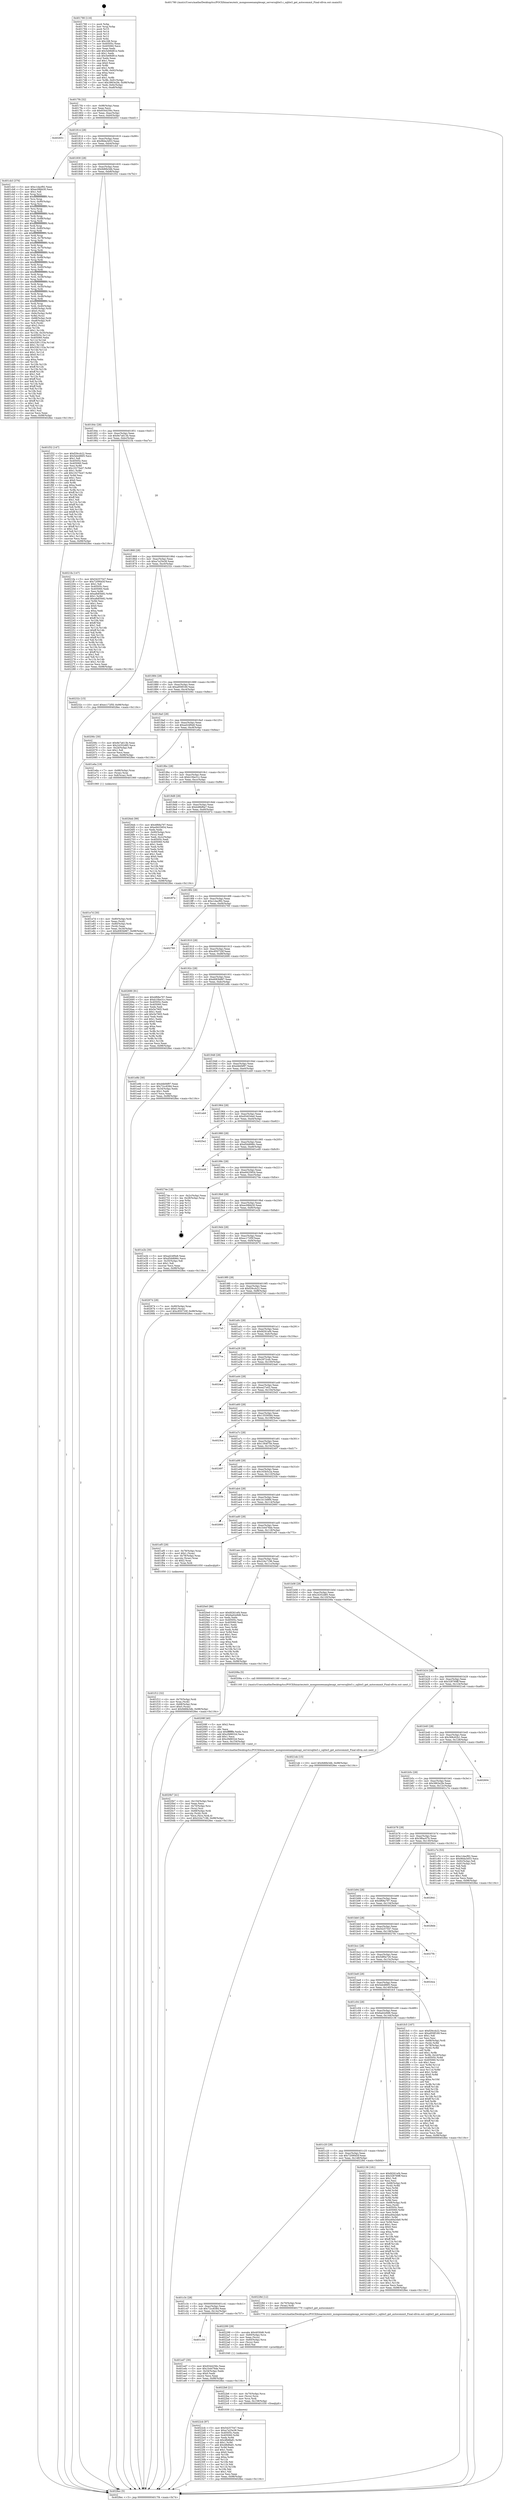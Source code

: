 digraph "0x401780" {
  label = "0x401780 (/mnt/c/Users/mathe/Desktop/tcc/POCII/binaries/extr_mongooseexamplesapi_serversqlite3.c_sqlite3_get_autocommit_Final-ollvm.out::main(0))"
  labelloc = "t"
  node[shape=record]

  Entry [label="",width=0.3,height=0.3,shape=circle,fillcolor=black,style=filled]
  "0x4017f4" [label="{
     0x4017f4 [32]\l
     | [instrs]\l
     &nbsp;&nbsp;0x4017f4 \<+6\>: mov -0x98(%rbp),%eax\l
     &nbsp;&nbsp;0x4017fa \<+2\>: mov %eax,%ecx\l
     &nbsp;&nbsp;0x4017fc \<+6\>: sub $0x9344256c,%ecx\l
     &nbsp;&nbsp;0x401802 \<+6\>: mov %eax,-0xac(%rbp)\l
     &nbsp;&nbsp;0x401808 \<+6\>: mov %ecx,-0xb0(%rbp)\l
     &nbsp;&nbsp;0x40180e \<+6\>: je 0000000000402651 \<main+0xed1\>\l
  }"]
  "0x402651" [label="{
     0x402651\l
  }", style=dashed]
  "0x401814" [label="{
     0x401814 [28]\l
     | [instrs]\l
     &nbsp;&nbsp;0x401814 \<+5\>: jmp 0000000000401819 \<main+0x99\>\l
     &nbsp;&nbsp;0x401819 \<+6\>: mov -0xac(%rbp),%eax\l
     &nbsp;&nbsp;0x40181f \<+5\>: sub $0x96da3d53,%eax\l
     &nbsp;&nbsp;0x401824 \<+6\>: mov %eax,-0xb4(%rbp)\l
     &nbsp;&nbsp;0x40182a \<+6\>: je 0000000000401cb3 \<main+0x533\>\l
  }"]
  Exit [label="",width=0.3,height=0.3,shape=circle,fillcolor=black,style=filled,peripheries=2]
  "0x401cb3" [label="{
     0x401cb3 [376]\l
     | [instrs]\l
     &nbsp;&nbsp;0x401cb3 \<+5\>: mov $0xc1dacf92,%eax\l
     &nbsp;&nbsp;0x401cb8 \<+5\>: mov $0xec08bb30,%ecx\l
     &nbsp;&nbsp;0x401cbd \<+2\>: mov $0x1,%dl\l
     &nbsp;&nbsp;0x401cbf \<+3\>: mov %rsp,%rsi\l
     &nbsp;&nbsp;0x401cc2 \<+4\>: add $0xfffffffffffffff0,%rsi\l
     &nbsp;&nbsp;0x401cc6 \<+3\>: mov %rsi,%rsp\l
     &nbsp;&nbsp;0x401cc9 \<+7\>: mov %rsi,-0x90(%rbp)\l
     &nbsp;&nbsp;0x401cd0 \<+3\>: mov %rsp,%rsi\l
     &nbsp;&nbsp;0x401cd3 \<+4\>: add $0xfffffffffffffff0,%rsi\l
     &nbsp;&nbsp;0x401cd7 \<+3\>: mov %rsi,%rsp\l
     &nbsp;&nbsp;0x401cda \<+3\>: mov %rsp,%rdi\l
     &nbsp;&nbsp;0x401cdd \<+4\>: add $0xfffffffffffffff0,%rdi\l
     &nbsp;&nbsp;0x401ce1 \<+3\>: mov %rdi,%rsp\l
     &nbsp;&nbsp;0x401ce4 \<+7\>: mov %rdi,-0x88(%rbp)\l
     &nbsp;&nbsp;0x401ceb \<+3\>: mov %rsp,%rdi\l
     &nbsp;&nbsp;0x401cee \<+4\>: add $0xfffffffffffffff0,%rdi\l
     &nbsp;&nbsp;0x401cf2 \<+3\>: mov %rdi,%rsp\l
     &nbsp;&nbsp;0x401cf5 \<+4\>: mov %rdi,-0x80(%rbp)\l
     &nbsp;&nbsp;0x401cf9 \<+3\>: mov %rsp,%rdi\l
     &nbsp;&nbsp;0x401cfc \<+4\>: add $0xfffffffffffffff0,%rdi\l
     &nbsp;&nbsp;0x401d00 \<+3\>: mov %rdi,%rsp\l
     &nbsp;&nbsp;0x401d03 \<+4\>: mov %rdi,-0x78(%rbp)\l
     &nbsp;&nbsp;0x401d07 \<+3\>: mov %rsp,%rdi\l
     &nbsp;&nbsp;0x401d0a \<+4\>: add $0xfffffffffffffff0,%rdi\l
     &nbsp;&nbsp;0x401d0e \<+3\>: mov %rdi,%rsp\l
     &nbsp;&nbsp;0x401d11 \<+4\>: mov %rdi,-0x70(%rbp)\l
     &nbsp;&nbsp;0x401d15 \<+3\>: mov %rsp,%rdi\l
     &nbsp;&nbsp;0x401d18 \<+4\>: add $0xfffffffffffffff0,%rdi\l
     &nbsp;&nbsp;0x401d1c \<+3\>: mov %rdi,%rsp\l
     &nbsp;&nbsp;0x401d1f \<+4\>: mov %rdi,-0x68(%rbp)\l
     &nbsp;&nbsp;0x401d23 \<+3\>: mov %rsp,%rdi\l
     &nbsp;&nbsp;0x401d26 \<+4\>: add $0xfffffffffffffff0,%rdi\l
     &nbsp;&nbsp;0x401d2a \<+3\>: mov %rdi,%rsp\l
     &nbsp;&nbsp;0x401d2d \<+4\>: mov %rdi,-0x60(%rbp)\l
     &nbsp;&nbsp;0x401d31 \<+3\>: mov %rsp,%rdi\l
     &nbsp;&nbsp;0x401d34 \<+4\>: add $0xfffffffffffffff0,%rdi\l
     &nbsp;&nbsp;0x401d38 \<+3\>: mov %rdi,%rsp\l
     &nbsp;&nbsp;0x401d3b \<+4\>: mov %rdi,-0x58(%rbp)\l
     &nbsp;&nbsp;0x401d3f \<+3\>: mov %rsp,%rdi\l
     &nbsp;&nbsp;0x401d42 \<+4\>: add $0xfffffffffffffff0,%rdi\l
     &nbsp;&nbsp;0x401d46 \<+3\>: mov %rdi,%rsp\l
     &nbsp;&nbsp;0x401d49 \<+4\>: mov %rdi,-0x50(%rbp)\l
     &nbsp;&nbsp;0x401d4d \<+3\>: mov %rsp,%rdi\l
     &nbsp;&nbsp;0x401d50 \<+4\>: add $0xfffffffffffffff0,%rdi\l
     &nbsp;&nbsp;0x401d54 \<+3\>: mov %rdi,%rsp\l
     &nbsp;&nbsp;0x401d57 \<+4\>: mov %rdi,-0x48(%rbp)\l
     &nbsp;&nbsp;0x401d5b \<+3\>: mov %rsp,%rdi\l
     &nbsp;&nbsp;0x401d5e \<+4\>: add $0xfffffffffffffff0,%rdi\l
     &nbsp;&nbsp;0x401d62 \<+3\>: mov %rdi,%rsp\l
     &nbsp;&nbsp;0x401d65 \<+4\>: mov %rdi,-0x40(%rbp)\l
     &nbsp;&nbsp;0x401d69 \<+7\>: mov -0x90(%rbp),%rdi\l
     &nbsp;&nbsp;0x401d70 \<+6\>: movl $0x0,(%rdi)\l
     &nbsp;&nbsp;0x401d76 \<+7\>: mov -0x9c(%rbp),%r8d\l
     &nbsp;&nbsp;0x401d7d \<+3\>: mov %r8d,(%rsi)\l
     &nbsp;&nbsp;0x401d80 \<+7\>: mov -0x88(%rbp),%rdi\l
     &nbsp;&nbsp;0x401d87 \<+7\>: mov -0xa8(%rbp),%r9\l
     &nbsp;&nbsp;0x401d8e \<+3\>: mov %r9,(%rdi)\l
     &nbsp;&nbsp;0x401d91 \<+3\>: cmpl $0x2,(%rsi)\l
     &nbsp;&nbsp;0x401d94 \<+4\>: setne %r10b\l
     &nbsp;&nbsp;0x401d98 \<+4\>: and $0x1,%r10b\l
     &nbsp;&nbsp;0x401d9c \<+4\>: mov %r10b,-0x35(%rbp)\l
     &nbsp;&nbsp;0x401da0 \<+8\>: mov 0x40505c,%r11d\l
     &nbsp;&nbsp;0x401da8 \<+7\>: mov 0x405060,%ebx\l
     &nbsp;&nbsp;0x401daf \<+3\>: mov %r11d,%r14d\l
     &nbsp;&nbsp;0x401db2 \<+7\>: add $0x3281153a,%r14d\l
     &nbsp;&nbsp;0x401db9 \<+4\>: sub $0x1,%r14d\l
     &nbsp;&nbsp;0x401dbd \<+7\>: sub $0x3281153a,%r14d\l
     &nbsp;&nbsp;0x401dc4 \<+4\>: imul %r14d,%r11d\l
     &nbsp;&nbsp;0x401dc8 \<+4\>: and $0x1,%r11d\l
     &nbsp;&nbsp;0x401dcc \<+4\>: cmp $0x0,%r11d\l
     &nbsp;&nbsp;0x401dd0 \<+4\>: sete %r10b\l
     &nbsp;&nbsp;0x401dd4 \<+3\>: cmp $0xa,%ebx\l
     &nbsp;&nbsp;0x401dd7 \<+4\>: setl %r15b\l
     &nbsp;&nbsp;0x401ddb \<+3\>: mov %r10b,%r12b\l
     &nbsp;&nbsp;0x401dde \<+4\>: xor $0xff,%r12b\l
     &nbsp;&nbsp;0x401de2 \<+3\>: mov %r15b,%r13b\l
     &nbsp;&nbsp;0x401de5 \<+4\>: xor $0xff,%r13b\l
     &nbsp;&nbsp;0x401de9 \<+3\>: xor $0x1,%dl\l
     &nbsp;&nbsp;0x401dec \<+3\>: mov %r12b,%sil\l
     &nbsp;&nbsp;0x401def \<+4\>: and $0xff,%sil\l
     &nbsp;&nbsp;0x401df3 \<+3\>: and %dl,%r10b\l
     &nbsp;&nbsp;0x401df6 \<+3\>: mov %r13b,%dil\l
     &nbsp;&nbsp;0x401df9 \<+4\>: and $0xff,%dil\l
     &nbsp;&nbsp;0x401dfd \<+3\>: and %dl,%r15b\l
     &nbsp;&nbsp;0x401e00 \<+3\>: or %r10b,%sil\l
     &nbsp;&nbsp;0x401e03 \<+3\>: or %r15b,%dil\l
     &nbsp;&nbsp;0x401e06 \<+3\>: xor %dil,%sil\l
     &nbsp;&nbsp;0x401e09 \<+3\>: or %r13b,%r12b\l
     &nbsp;&nbsp;0x401e0c \<+4\>: xor $0xff,%r12b\l
     &nbsp;&nbsp;0x401e10 \<+3\>: or $0x1,%dl\l
     &nbsp;&nbsp;0x401e13 \<+3\>: and %dl,%r12b\l
     &nbsp;&nbsp;0x401e16 \<+3\>: or %r12b,%sil\l
     &nbsp;&nbsp;0x401e19 \<+4\>: test $0x1,%sil\l
     &nbsp;&nbsp;0x401e1d \<+3\>: cmovne %ecx,%eax\l
     &nbsp;&nbsp;0x401e20 \<+6\>: mov %eax,-0x98(%rbp)\l
     &nbsp;&nbsp;0x401e26 \<+5\>: jmp 00000000004028ec \<main+0x116c\>\l
  }"]
  "0x401830" [label="{
     0x401830 [28]\l
     | [instrs]\l
     &nbsp;&nbsp;0x401830 \<+5\>: jmp 0000000000401835 \<main+0xb5\>\l
     &nbsp;&nbsp;0x401835 \<+6\>: mov -0xac(%rbp),%eax\l
     &nbsp;&nbsp;0x40183b \<+5\>: sub $0x9d6fe3db,%eax\l
     &nbsp;&nbsp;0x401840 \<+6\>: mov %eax,-0xb8(%rbp)\l
     &nbsp;&nbsp;0x401846 \<+6\>: je 0000000000401f32 \<main+0x7b2\>\l
  }"]
  "0x4022cb" [label="{
     0x4022cb [97]\l
     | [instrs]\l
     &nbsp;&nbsp;0x4022cb \<+5\>: mov $0x54257547,%eax\l
     &nbsp;&nbsp;0x4022d0 \<+5\>: mov $0xa7a25e38,%esi\l
     &nbsp;&nbsp;0x4022d5 \<+7\>: mov 0x40505c,%edx\l
     &nbsp;&nbsp;0x4022dc \<+8\>: mov 0x405060,%r8d\l
     &nbsp;&nbsp;0x4022e4 \<+3\>: mov %edx,%r9d\l
     &nbsp;&nbsp;0x4022e7 \<+7\>: sub $0x4fb8fa81,%r9d\l
     &nbsp;&nbsp;0x4022ee \<+4\>: sub $0x1,%r9d\l
     &nbsp;&nbsp;0x4022f2 \<+7\>: add $0x4fb8fa81,%r9d\l
     &nbsp;&nbsp;0x4022f9 \<+4\>: imul %r9d,%edx\l
     &nbsp;&nbsp;0x4022fd \<+3\>: and $0x1,%edx\l
     &nbsp;&nbsp;0x402300 \<+3\>: cmp $0x0,%edx\l
     &nbsp;&nbsp;0x402303 \<+4\>: sete %r10b\l
     &nbsp;&nbsp;0x402307 \<+4\>: cmp $0xa,%r8d\l
     &nbsp;&nbsp;0x40230b \<+4\>: setl %r11b\l
     &nbsp;&nbsp;0x40230f \<+3\>: mov %r10b,%bl\l
     &nbsp;&nbsp;0x402312 \<+3\>: and %r11b,%bl\l
     &nbsp;&nbsp;0x402315 \<+3\>: xor %r11b,%r10b\l
     &nbsp;&nbsp;0x402318 \<+3\>: or %r10b,%bl\l
     &nbsp;&nbsp;0x40231b \<+3\>: test $0x1,%bl\l
     &nbsp;&nbsp;0x40231e \<+3\>: cmovne %esi,%eax\l
     &nbsp;&nbsp;0x402321 \<+6\>: mov %eax,-0x98(%rbp)\l
     &nbsp;&nbsp;0x402327 \<+5\>: jmp 00000000004028ec \<main+0x116c\>\l
  }"]
  "0x401f32" [label="{
     0x401f32 [147]\l
     | [instrs]\l
     &nbsp;&nbsp;0x401f32 \<+5\>: mov $0xf29ccb22,%eax\l
     &nbsp;&nbsp;0x401f37 \<+5\>: mov $0x5eb486f3,%ecx\l
     &nbsp;&nbsp;0x401f3c \<+2\>: mov $0x1,%dl\l
     &nbsp;&nbsp;0x401f3e \<+7\>: mov 0x40505c,%esi\l
     &nbsp;&nbsp;0x401f45 \<+7\>: mov 0x405060,%edi\l
     &nbsp;&nbsp;0x401f4c \<+3\>: mov %esi,%r8d\l
     &nbsp;&nbsp;0x401f4f \<+7\>: sub $0x10275e47,%r8d\l
     &nbsp;&nbsp;0x401f56 \<+4\>: sub $0x1,%r8d\l
     &nbsp;&nbsp;0x401f5a \<+7\>: add $0x10275e47,%r8d\l
     &nbsp;&nbsp;0x401f61 \<+4\>: imul %r8d,%esi\l
     &nbsp;&nbsp;0x401f65 \<+3\>: and $0x1,%esi\l
     &nbsp;&nbsp;0x401f68 \<+3\>: cmp $0x0,%esi\l
     &nbsp;&nbsp;0x401f6b \<+4\>: sete %r9b\l
     &nbsp;&nbsp;0x401f6f \<+3\>: cmp $0xa,%edi\l
     &nbsp;&nbsp;0x401f72 \<+4\>: setl %r10b\l
     &nbsp;&nbsp;0x401f76 \<+3\>: mov %r9b,%r11b\l
     &nbsp;&nbsp;0x401f79 \<+4\>: xor $0xff,%r11b\l
     &nbsp;&nbsp;0x401f7d \<+3\>: mov %r10b,%bl\l
     &nbsp;&nbsp;0x401f80 \<+3\>: xor $0xff,%bl\l
     &nbsp;&nbsp;0x401f83 \<+3\>: xor $0x1,%dl\l
     &nbsp;&nbsp;0x401f86 \<+3\>: mov %r11b,%r14b\l
     &nbsp;&nbsp;0x401f89 \<+4\>: and $0xff,%r14b\l
     &nbsp;&nbsp;0x401f8d \<+3\>: and %dl,%r9b\l
     &nbsp;&nbsp;0x401f90 \<+3\>: mov %bl,%r15b\l
     &nbsp;&nbsp;0x401f93 \<+4\>: and $0xff,%r15b\l
     &nbsp;&nbsp;0x401f97 \<+3\>: and %dl,%r10b\l
     &nbsp;&nbsp;0x401f9a \<+3\>: or %r9b,%r14b\l
     &nbsp;&nbsp;0x401f9d \<+3\>: or %r10b,%r15b\l
     &nbsp;&nbsp;0x401fa0 \<+3\>: xor %r15b,%r14b\l
     &nbsp;&nbsp;0x401fa3 \<+3\>: or %bl,%r11b\l
     &nbsp;&nbsp;0x401fa6 \<+4\>: xor $0xff,%r11b\l
     &nbsp;&nbsp;0x401faa \<+3\>: or $0x1,%dl\l
     &nbsp;&nbsp;0x401fad \<+3\>: and %dl,%r11b\l
     &nbsp;&nbsp;0x401fb0 \<+3\>: or %r11b,%r14b\l
     &nbsp;&nbsp;0x401fb3 \<+4\>: test $0x1,%r14b\l
     &nbsp;&nbsp;0x401fb7 \<+3\>: cmovne %ecx,%eax\l
     &nbsp;&nbsp;0x401fba \<+6\>: mov %eax,-0x98(%rbp)\l
     &nbsp;&nbsp;0x401fc0 \<+5\>: jmp 00000000004028ec \<main+0x116c\>\l
  }"]
  "0x40184c" [label="{
     0x40184c [28]\l
     | [instrs]\l
     &nbsp;&nbsp;0x40184c \<+5\>: jmp 0000000000401851 \<main+0xd1\>\l
     &nbsp;&nbsp;0x401851 \<+6\>: mov -0xac(%rbp),%eax\l
     &nbsp;&nbsp;0x401857 \<+5\>: sub $0x9e7a613b,%eax\l
     &nbsp;&nbsp;0x40185c \<+6\>: mov %eax,-0xbc(%rbp)\l
     &nbsp;&nbsp;0x401862 \<+6\>: je 00000000004021fa \<main+0xa7a\>\l
  }"]
  "0x4022b6" [label="{
     0x4022b6 [21]\l
     | [instrs]\l
     &nbsp;&nbsp;0x4022b6 \<+4\>: mov -0x70(%rbp),%rcx\l
     &nbsp;&nbsp;0x4022ba \<+3\>: mov (%rcx),%rcx\l
     &nbsp;&nbsp;0x4022bd \<+3\>: mov %rcx,%rdi\l
     &nbsp;&nbsp;0x4022c0 \<+6\>: mov %eax,-0x158(%rbp)\l
     &nbsp;&nbsp;0x4022c6 \<+5\>: call 0000000000401030 \<free@plt\>\l
     | [calls]\l
     &nbsp;&nbsp;0x401030 \{1\} (unknown)\l
  }"]
  "0x4021fa" [label="{
     0x4021fa [147]\l
     | [instrs]\l
     &nbsp;&nbsp;0x4021fa \<+5\>: mov $0x54257547,%eax\l
     &nbsp;&nbsp;0x4021ff \<+5\>: mov $0x72090d3f,%ecx\l
     &nbsp;&nbsp;0x402204 \<+2\>: mov $0x1,%dl\l
     &nbsp;&nbsp;0x402206 \<+7\>: mov 0x40505c,%esi\l
     &nbsp;&nbsp;0x40220d \<+7\>: mov 0x405060,%edi\l
     &nbsp;&nbsp;0x402214 \<+3\>: mov %esi,%r8d\l
     &nbsp;&nbsp;0x402217 \<+7\>: sub $0xa8df3b82,%r8d\l
     &nbsp;&nbsp;0x40221e \<+4\>: sub $0x1,%r8d\l
     &nbsp;&nbsp;0x402222 \<+7\>: add $0xa8df3b82,%r8d\l
     &nbsp;&nbsp;0x402229 \<+4\>: imul %r8d,%esi\l
     &nbsp;&nbsp;0x40222d \<+3\>: and $0x1,%esi\l
     &nbsp;&nbsp;0x402230 \<+3\>: cmp $0x0,%esi\l
     &nbsp;&nbsp;0x402233 \<+4\>: sete %r9b\l
     &nbsp;&nbsp;0x402237 \<+3\>: cmp $0xa,%edi\l
     &nbsp;&nbsp;0x40223a \<+4\>: setl %r10b\l
     &nbsp;&nbsp;0x40223e \<+3\>: mov %r9b,%r11b\l
     &nbsp;&nbsp;0x402241 \<+4\>: xor $0xff,%r11b\l
     &nbsp;&nbsp;0x402245 \<+3\>: mov %r10b,%bl\l
     &nbsp;&nbsp;0x402248 \<+3\>: xor $0xff,%bl\l
     &nbsp;&nbsp;0x40224b \<+3\>: xor $0x1,%dl\l
     &nbsp;&nbsp;0x40224e \<+3\>: mov %r11b,%r14b\l
     &nbsp;&nbsp;0x402251 \<+4\>: and $0xff,%r14b\l
     &nbsp;&nbsp;0x402255 \<+3\>: and %dl,%r9b\l
     &nbsp;&nbsp;0x402258 \<+3\>: mov %bl,%r15b\l
     &nbsp;&nbsp;0x40225b \<+4\>: and $0xff,%r15b\l
     &nbsp;&nbsp;0x40225f \<+3\>: and %dl,%r10b\l
     &nbsp;&nbsp;0x402262 \<+3\>: or %r9b,%r14b\l
     &nbsp;&nbsp;0x402265 \<+3\>: or %r10b,%r15b\l
     &nbsp;&nbsp;0x402268 \<+3\>: xor %r15b,%r14b\l
     &nbsp;&nbsp;0x40226b \<+3\>: or %bl,%r11b\l
     &nbsp;&nbsp;0x40226e \<+4\>: xor $0xff,%r11b\l
     &nbsp;&nbsp;0x402272 \<+3\>: or $0x1,%dl\l
     &nbsp;&nbsp;0x402275 \<+3\>: and %dl,%r11b\l
     &nbsp;&nbsp;0x402278 \<+3\>: or %r11b,%r14b\l
     &nbsp;&nbsp;0x40227b \<+4\>: test $0x1,%r14b\l
     &nbsp;&nbsp;0x40227f \<+3\>: cmovne %ecx,%eax\l
     &nbsp;&nbsp;0x402282 \<+6\>: mov %eax,-0x98(%rbp)\l
     &nbsp;&nbsp;0x402288 \<+5\>: jmp 00000000004028ec \<main+0x116c\>\l
  }"]
  "0x401868" [label="{
     0x401868 [28]\l
     | [instrs]\l
     &nbsp;&nbsp;0x401868 \<+5\>: jmp 000000000040186d \<main+0xed\>\l
     &nbsp;&nbsp;0x40186d \<+6\>: mov -0xac(%rbp),%eax\l
     &nbsp;&nbsp;0x401873 \<+5\>: sub $0xa7a25e38,%eax\l
     &nbsp;&nbsp;0x401878 \<+6\>: mov %eax,-0xc0(%rbp)\l
     &nbsp;&nbsp;0x40187e \<+6\>: je 000000000040232c \<main+0xbac\>\l
  }"]
  "0x402299" [label="{
     0x402299 [29]\l
     | [instrs]\l
     &nbsp;&nbsp;0x402299 \<+10\>: movabs $0x4030d6,%rdi\l
     &nbsp;&nbsp;0x4022a3 \<+4\>: mov -0x60(%rbp),%rcx\l
     &nbsp;&nbsp;0x4022a7 \<+2\>: mov %eax,(%rcx)\l
     &nbsp;&nbsp;0x4022a9 \<+4\>: mov -0x60(%rbp),%rcx\l
     &nbsp;&nbsp;0x4022ad \<+2\>: mov (%rcx),%esi\l
     &nbsp;&nbsp;0x4022af \<+2\>: mov $0x0,%al\l
     &nbsp;&nbsp;0x4022b1 \<+5\>: call 0000000000401040 \<printf@plt\>\l
     | [calls]\l
     &nbsp;&nbsp;0x401040 \{1\} (unknown)\l
  }"]
  "0x40232c" [label="{
     0x40232c [15]\l
     | [instrs]\l
     &nbsp;&nbsp;0x40232c \<+10\>: movl $0xec172f5f,-0x98(%rbp)\l
     &nbsp;&nbsp;0x402336 \<+5\>: jmp 00000000004028ec \<main+0x116c\>\l
  }"]
  "0x401884" [label="{
     0x401884 [28]\l
     | [instrs]\l
     &nbsp;&nbsp;0x401884 \<+5\>: jmp 0000000000401889 \<main+0x109\>\l
     &nbsp;&nbsp;0x401889 \<+6\>: mov -0xac(%rbp),%eax\l
     &nbsp;&nbsp;0x40188f \<+5\>: sub $0xa959f169,%eax\l
     &nbsp;&nbsp;0x401894 \<+6\>: mov %eax,-0xc4(%rbp)\l
     &nbsp;&nbsp;0x40189a \<+6\>: je 000000000040206c \<main+0x8ec\>\l
  }"]
  "0x4020b7" [label="{
     0x4020b7 [41]\l
     | [instrs]\l
     &nbsp;&nbsp;0x4020b7 \<+6\>: mov -0x154(%rbp),%ecx\l
     &nbsp;&nbsp;0x4020bd \<+3\>: imul %eax,%ecx\l
     &nbsp;&nbsp;0x4020c0 \<+4\>: mov -0x70(%rbp),%rsi\l
     &nbsp;&nbsp;0x4020c4 \<+3\>: mov (%rsi),%rsi\l
     &nbsp;&nbsp;0x4020c7 \<+4\>: mov -0x68(%rbp),%rdi\l
     &nbsp;&nbsp;0x4020cb \<+3\>: movslq (%rdi),%rdi\l
     &nbsp;&nbsp;0x4020ce \<+3\>: mov %ecx,(%rsi,%rdi,4)\l
     &nbsp;&nbsp;0x4020d1 \<+10\>: movl $0x224c7196,-0x98(%rbp)\l
     &nbsp;&nbsp;0x4020db \<+5\>: jmp 00000000004028ec \<main+0x116c\>\l
  }"]
  "0x40206c" [label="{
     0x40206c [30]\l
     | [instrs]\l
     &nbsp;&nbsp;0x40206c \<+5\>: mov $0x9e7a613b,%eax\l
     &nbsp;&nbsp;0x402071 \<+5\>: mov $0x24352d85,%ecx\l
     &nbsp;&nbsp;0x402076 \<+3\>: mov -0x2d(%rbp),%dl\l
     &nbsp;&nbsp;0x402079 \<+3\>: test $0x1,%dl\l
     &nbsp;&nbsp;0x40207c \<+3\>: cmovne %ecx,%eax\l
     &nbsp;&nbsp;0x40207f \<+6\>: mov %eax,-0x98(%rbp)\l
     &nbsp;&nbsp;0x402085 \<+5\>: jmp 00000000004028ec \<main+0x116c\>\l
  }"]
  "0x4018a0" [label="{
     0x4018a0 [28]\l
     | [instrs]\l
     &nbsp;&nbsp;0x4018a0 \<+5\>: jmp 00000000004018a5 \<main+0x125\>\l
     &nbsp;&nbsp;0x4018a5 \<+6\>: mov -0xac(%rbp),%eax\l
     &nbsp;&nbsp;0x4018ab \<+5\>: sub $0xad24f0e8,%eax\l
     &nbsp;&nbsp;0x4018b0 \<+6\>: mov %eax,-0xc8(%rbp)\l
     &nbsp;&nbsp;0x4018b6 \<+6\>: je 0000000000401e6a \<main+0x6ea\>\l
  }"]
  "0x40208f" [label="{
     0x40208f [40]\l
     | [instrs]\l
     &nbsp;&nbsp;0x40208f \<+5\>: mov $0x2,%ecx\l
     &nbsp;&nbsp;0x402094 \<+1\>: cltd\l
     &nbsp;&nbsp;0x402095 \<+2\>: idiv %ecx\l
     &nbsp;&nbsp;0x402097 \<+6\>: imul $0xfffffffe,%edx,%ecx\l
     &nbsp;&nbsp;0x40209d \<+6\>: add $0xcf48832d,%ecx\l
     &nbsp;&nbsp;0x4020a3 \<+3\>: add $0x1,%ecx\l
     &nbsp;&nbsp;0x4020a6 \<+6\>: sub $0xcf48832d,%ecx\l
     &nbsp;&nbsp;0x4020ac \<+6\>: mov %ecx,-0x154(%rbp)\l
     &nbsp;&nbsp;0x4020b2 \<+5\>: call 0000000000401160 \<next_i\>\l
     | [calls]\l
     &nbsp;&nbsp;0x401160 \{1\} (/mnt/c/Users/mathe/Desktop/tcc/POCII/binaries/extr_mongooseexamplesapi_serversqlite3.c_sqlite3_get_autocommit_Final-ollvm.out::next_i)\l
  }"]
  "0x401e6a" [label="{
     0x401e6a [19]\l
     | [instrs]\l
     &nbsp;&nbsp;0x401e6a \<+7\>: mov -0x88(%rbp),%rax\l
     &nbsp;&nbsp;0x401e71 \<+3\>: mov (%rax),%rax\l
     &nbsp;&nbsp;0x401e74 \<+4\>: mov 0x8(%rax),%rdi\l
     &nbsp;&nbsp;0x401e78 \<+5\>: call 0000000000401060 \<atoi@plt\>\l
     | [calls]\l
     &nbsp;&nbsp;0x401060 \{1\} (unknown)\l
  }"]
  "0x4018bc" [label="{
     0x4018bc [28]\l
     | [instrs]\l
     &nbsp;&nbsp;0x4018bc \<+5\>: jmp 00000000004018c1 \<main+0x141\>\l
     &nbsp;&nbsp;0x4018c1 \<+6\>: mov -0xac(%rbp),%eax\l
     &nbsp;&nbsp;0x4018c7 \<+5\>: sub $0xb10be31c,%eax\l
     &nbsp;&nbsp;0x4018cc \<+6\>: mov %eax,-0xcc(%rbp)\l
     &nbsp;&nbsp;0x4018d2 \<+6\>: je 00000000004026eb \<main+0xf6b\>\l
  }"]
  "0x401f12" [label="{
     0x401f12 [32]\l
     | [instrs]\l
     &nbsp;&nbsp;0x401f12 \<+4\>: mov -0x70(%rbp),%rdi\l
     &nbsp;&nbsp;0x401f16 \<+3\>: mov %rax,(%rdi)\l
     &nbsp;&nbsp;0x401f19 \<+4\>: mov -0x68(%rbp),%rax\l
     &nbsp;&nbsp;0x401f1d \<+6\>: movl $0x0,(%rax)\l
     &nbsp;&nbsp;0x401f23 \<+10\>: movl $0x9d6fe3db,-0x98(%rbp)\l
     &nbsp;&nbsp;0x401f2d \<+5\>: jmp 00000000004028ec \<main+0x116c\>\l
  }"]
  "0x4026eb" [label="{
     0x4026eb [99]\l
     | [instrs]\l
     &nbsp;&nbsp;0x4026eb \<+5\>: mov $0x4f68a797,%eax\l
     &nbsp;&nbsp;0x4026f0 \<+5\>: mov $0xe9425854,%ecx\l
     &nbsp;&nbsp;0x4026f5 \<+2\>: xor %edx,%edx\l
     &nbsp;&nbsp;0x4026f7 \<+7\>: mov -0x90(%rbp),%rsi\l
     &nbsp;&nbsp;0x4026fe \<+2\>: mov (%rsi),%edi\l
     &nbsp;&nbsp;0x402700 \<+3\>: mov %edi,-0x2c(%rbp)\l
     &nbsp;&nbsp;0x402703 \<+7\>: mov 0x40505c,%edi\l
     &nbsp;&nbsp;0x40270a \<+8\>: mov 0x405060,%r8d\l
     &nbsp;&nbsp;0x402712 \<+3\>: sub $0x1,%edx\l
     &nbsp;&nbsp;0x402715 \<+3\>: mov %edi,%r9d\l
     &nbsp;&nbsp;0x402718 \<+3\>: add %edx,%r9d\l
     &nbsp;&nbsp;0x40271b \<+4\>: imul %r9d,%edi\l
     &nbsp;&nbsp;0x40271f \<+3\>: and $0x1,%edi\l
     &nbsp;&nbsp;0x402722 \<+3\>: cmp $0x0,%edi\l
     &nbsp;&nbsp;0x402725 \<+4\>: sete %r10b\l
     &nbsp;&nbsp;0x402729 \<+4\>: cmp $0xa,%r8d\l
     &nbsp;&nbsp;0x40272d \<+4\>: setl %r11b\l
     &nbsp;&nbsp;0x402731 \<+3\>: mov %r10b,%bl\l
     &nbsp;&nbsp;0x402734 \<+3\>: and %r11b,%bl\l
     &nbsp;&nbsp;0x402737 \<+3\>: xor %r11b,%r10b\l
     &nbsp;&nbsp;0x40273a \<+3\>: or %r10b,%bl\l
     &nbsp;&nbsp;0x40273d \<+3\>: test $0x1,%bl\l
     &nbsp;&nbsp;0x402740 \<+3\>: cmovne %ecx,%eax\l
     &nbsp;&nbsp;0x402743 \<+6\>: mov %eax,-0x98(%rbp)\l
     &nbsp;&nbsp;0x402749 \<+5\>: jmp 00000000004028ec \<main+0x116c\>\l
  }"]
  "0x4018d8" [label="{
     0x4018d8 [28]\l
     | [instrs]\l
     &nbsp;&nbsp;0x4018d8 \<+5\>: jmp 00000000004018dd \<main+0x15d\>\l
     &nbsp;&nbsp;0x4018dd \<+6\>: mov -0xac(%rbp),%eax\l
     &nbsp;&nbsp;0x4018e3 \<+5\>: sub $0xb48bf6a7,%eax\l
     &nbsp;&nbsp;0x4018e8 \<+6\>: mov %eax,-0xd0(%rbp)\l
     &nbsp;&nbsp;0x4018ee \<+6\>: je 000000000040287e \<main+0x10fe\>\l
  }"]
  "0x401c58" [label="{
     0x401c58\l
  }", style=dashed]
  "0x40287e" [label="{
     0x40287e\l
  }", style=dashed]
  "0x4018f4" [label="{
     0x4018f4 [28]\l
     | [instrs]\l
     &nbsp;&nbsp;0x4018f4 \<+5\>: jmp 00000000004018f9 \<main+0x179\>\l
     &nbsp;&nbsp;0x4018f9 \<+6\>: mov -0xac(%rbp),%eax\l
     &nbsp;&nbsp;0x4018ff \<+5\>: sub $0xc1dacf92,%eax\l
     &nbsp;&nbsp;0x401904 \<+6\>: mov %eax,-0xd4(%rbp)\l
     &nbsp;&nbsp;0x40190a \<+6\>: je 0000000000402760 \<main+0xfe0\>\l
  }"]
  "0x401ed7" [label="{
     0x401ed7 [30]\l
     | [instrs]\l
     &nbsp;&nbsp;0x401ed7 \<+5\>: mov $0x9344256c,%eax\l
     &nbsp;&nbsp;0x401edc \<+5\>: mov $0x1b4476de,%ecx\l
     &nbsp;&nbsp;0x401ee1 \<+3\>: mov -0x34(%rbp),%edx\l
     &nbsp;&nbsp;0x401ee4 \<+3\>: cmp $0x0,%edx\l
     &nbsp;&nbsp;0x401ee7 \<+3\>: cmove %ecx,%eax\l
     &nbsp;&nbsp;0x401eea \<+6\>: mov %eax,-0x98(%rbp)\l
     &nbsp;&nbsp;0x401ef0 \<+5\>: jmp 00000000004028ec \<main+0x116c\>\l
  }"]
  "0x402760" [label="{
     0x402760\l
  }", style=dashed]
  "0x401910" [label="{
     0x401910 [28]\l
     | [instrs]\l
     &nbsp;&nbsp;0x401910 \<+5\>: jmp 0000000000401915 \<main+0x195\>\l
     &nbsp;&nbsp;0x401915 \<+6\>: mov -0xac(%rbp),%eax\l
     &nbsp;&nbsp;0x40191b \<+5\>: sub $0xc850720f,%eax\l
     &nbsp;&nbsp;0x401920 \<+6\>: mov %eax,-0xd8(%rbp)\l
     &nbsp;&nbsp;0x401926 \<+6\>: je 0000000000402690 \<main+0xf10\>\l
  }"]
  "0x401c3c" [label="{
     0x401c3c [28]\l
     | [instrs]\l
     &nbsp;&nbsp;0x401c3c \<+5\>: jmp 0000000000401c41 \<main+0x4c1\>\l
     &nbsp;&nbsp;0x401c41 \<+6\>: mov -0xac(%rbp),%eax\l
     &nbsp;&nbsp;0x401c47 \<+5\>: sub $0x72cc8384,%eax\l
     &nbsp;&nbsp;0x401c4c \<+6\>: mov %eax,-0x14c(%rbp)\l
     &nbsp;&nbsp;0x401c52 \<+6\>: je 0000000000401ed7 \<main+0x757\>\l
  }"]
  "0x402690" [label="{
     0x402690 [91]\l
     | [instrs]\l
     &nbsp;&nbsp;0x402690 \<+5\>: mov $0x4f68a797,%eax\l
     &nbsp;&nbsp;0x402695 \<+5\>: mov $0xb10be31c,%ecx\l
     &nbsp;&nbsp;0x40269a \<+7\>: mov 0x40505c,%edx\l
     &nbsp;&nbsp;0x4026a1 \<+7\>: mov 0x405060,%esi\l
     &nbsp;&nbsp;0x4026a8 \<+2\>: mov %edx,%edi\l
     &nbsp;&nbsp;0x4026aa \<+6\>: sub $0x5e7905,%edi\l
     &nbsp;&nbsp;0x4026b0 \<+3\>: sub $0x1,%edi\l
     &nbsp;&nbsp;0x4026b3 \<+6\>: add $0x5e7905,%edi\l
     &nbsp;&nbsp;0x4026b9 \<+3\>: imul %edi,%edx\l
     &nbsp;&nbsp;0x4026bc \<+3\>: and $0x1,%edx\l
     &nbsp;&nbsp;0x4026bf \<+3\>: cmp $0x0,%edx\l
     &nbsp;&nbsp;0x4026c2 \<+4\>: sete %r8b\l
     &nbsp;&nbsp;0x4026c6 \<+3\>: cmp $0xa,%esi\l
     &nbsp;&nbsp;0x4026c9 \<+4\>: setl %r9b\l
     &nbsp;&nbsp;0x4026cd \<+3\>: mov %r8b,%r10b\l
     &nbsp;&nbsp;0x4026d0 \<+3\>: and %r9b,%r10b\l
     &nbsp;&nbsp;0x4026d3 \<+3\>: xor %r9b,%r8b\l
     &nbsp;&nbsp;0x4026d6 \<+3\>: or %r8b,%r10b\l
     &nbsp;&nbsp;0x4026d9 \<+4\>: test $0x1,%r10b\l
     &nbsp;&nbsp;0x4026dd \<+3\>: cmovne %ecx,%eax\l
     &nbsp;&nbsp;0x4026e0 \<+6\>: mov %eax,-0x98(%rbp)\l
     &nbsp;&nbsp;0x4026e6 \<+5\>: jmp 00000000004028ec \<main+0x116c\>\l
  }"]
  "0x40192c" [label="{
     0x40192c [28]\l
     | [instrs]\l
     &nbsp;&nbsp;0x40192c \<+5\>: jmp 0000000000401931 \<main+0x1b1\>\l
     &nbsp;&nbsp;0x401931 \<+6\>: mov -0xac(%rbp),%eax\l
     &nbsp;&nbsp;0x401937 \<+5\>: sub $0xd083b887,%eax\l
     &nbsp;&nbsp;0x40193c \<+6\>: mov %eax,-0xdc(%rbp)\l
     &nbsp;&nbsp;0x401942 \<+6\>: je 0000000000401e9b \<main+0x71b\>\l
  }"]
  "0x40228d" [label="{
     0x40228d [12]\l
     | [instrs]\l
     &nbsp;&nbsp;0x40228d \<+4\>: mov -0x70(%rbp),%rax\l
     &nbsp;&nbsp;0x402291 \<+3\>: mov (%rax),%rdi\l
     &nbsp;&nbsp;0x402294 \<+5\>: call 0000000000401770 \<sqlite3_get_autocommit\>\l
     | [calls]\l
     &nbsp;&nbsp;0x401770 \{1\} (/mnt/c/Users/mathe/Desktop/tcc/POCII/binaries/extr_mongooseexamplesapi_serversqlite3.c_sqlite3_get_autocommit_Final-ollvm.out::sqlite3_get_autocommit)\l
  }"]
  "0x401e9b" [label="{
     0x401e9b [30]\l
     | [instrs]\l
     &nbsp;&nbsp;0x401e9b \<+5\>: mov $0xd4bf4f97,%eax\l
     &nbsp;&nbsp;0x401ea0 \<+5\>: mov $0x72cc8384,%ecx\l
     &nbsp;&nbsp;0x401ea5 \<+3\>: mov -0x34(%rbp),%edx\l
     &nbsp;&nbsp;0x401ea8 \<+3\>: cmp $0x1,%edx\l
     &nbsp;&nbsp;0x401eab \<+3\>: cmovl %ecx,%eax\l
     &nbsp;&nbsp;0x401eae \<+6\>: mov %eax,-0x98(%rbp)\l
     &nbsp;&nbsp;0x401eb4 \<+5\>: jmp 00000000004028ec \<main+0x116c\>\l
  }"]
  "0x401948" [label="{
     0x401948 [28]\l
     | [instrs]\l
     &nbsp;&nbsp;0x401948 \<+5\>: jmp 000000000040194d \<main+0x1cd\>\l
     &nbsp;&nbsp;0x40194d \<+6\>: mov -0xac(%rbp),%eax\l
     &nbsp;&nbsp;0x401953 \<+5\>: sub $0xd4bf4f97,%eax\l
     &nbsp;&nbsp;0x401958 \<+6\>: mov %eax,-0xe0(%rbp)\l
     &nbsp;&nbsp;0x40195e \<+6\>: je 0000000000401eb9 \<main+0x739\>\l
  }"]
  "0x401c20" [label="{
     0x401c20 [28]\l
     | [instrs]\l
     &nbsp;&nbsp;0x401c20 \<+5\>: jmp 0000000000401c25 \<main+0x4a5\>\l
     &nbsp;&nbsp;0x401c25 \<+6\>: mov -0xac(%rbp),%eax\l
     &nbsp;&nbsp;0x401c2b \<+5\>: sub $0x72090d3f,%eax\l
     &nbsp;&nbsp;0x401c30 \<+6\>: mov %eax,-0x148(%rbp)\l
     &nbsp;&nbsp;0x401c36 \<+6\>: je 000000000040228d \<main+0xb0d\>\l
  }"]
  "0x401eb9" [label="{
     0x401eb9\l
  }", style=dashed]
  "0x401964" [label="{
     0x401964 [28]\l
     | [instrs]\l
     &nbsp;&nbsp;0x401964 \<+5\>: jmp 0000000000401969 \<main+0x1e9\>\l
     &nbsp;&nbsp;0x401969 \<+6\>: mov -0xac(%rbp),%eax\l
     &nbsp;&nbsp;0x40196f \<+5\>: sub $0xd5403da0,%eax\l
     &nbsp;&nbsp;0x401974 \<+6\>: mov %eax,-0xe4(%rbp)\l
     &nbsp;&nbsp;0x40197a \<+6\>: je 00000000004025e2 \<main+0xe62\>\l
  }"]
  "0x402136" [label="{
     0x402136 [181]\l
     | [instrs]\l
     &nbsp;&nbsp;0x402136 \<+5\>: mov $0xfd261ef4,%eax\l
     &nbsp;&nbsp;0x40213b \<+5\>: mov $0x328769ff,%ecx\l
     &nbsp;&nbsp;0x402140 \<+2\>: mov $0x1,%dl\l
     &nbsp;&nbsp;0x402142 \<+2\>: xor %esi,%esi\l
     &nbsp;&nbsp;0x402144 \<+4\>: mov -0x68(%rbp),%rdi\l
     &nbsp;&nbsp;0x402148 \<+3\>: mov (%rdi),%r8d\l
     &nbsp;&nbsp;0x40214b \<+3\>: mov %esi,%r9d\l
     &nbsp;&nbsp;0x40214e \<+3\>: sub %r8d,%r9d\l
     &nbsp;&nbsp;0x402151 \<+3\>: mov %esi,%r8d\l
     &nbsp;&nbsp;0x402154 \<+4\>: sub $0x1,%r8d\l
     &nbsp;&nbsp;0x402158 \<+3\>: add %r8d,%r9d\l
     &nbsp;&nbsp;0x40215b \<+3\>: sub %r9d,%esi\l
     &nbsp;&nbsp;0x40215e \<+4\>: mov -0x68(%rbp),%rdi\l
     &nbsp;&nbsp;0x402162 \<+2\>: mov %esi,(%rdi)\l
     &nbsp;&nbsp;0x402164 \<+7\>: mov 0x40505c,%esi\l
     &nbsp;&nbsp;0x40216b \<+8\>: mov 0x405060,%r8d\l
     &nbsp;&nbsp;0x402173 \<+3\>: mov %esi,%r9d\l
     &nbsp;&nbsp;0x402176 \<+7\>: sub $0xa40a2da0,%r9d\l
     &nbsp;&nbsp;0x40217d \<+4\>: sub $0x1,%r9d\l
     &nbsp;&nbsp;0x402181 \<+7\>: add $0xa40a2da0,%r9d\l
     &nbsp;&nbsp;0x402188 \<+4\>: imul %r9d,%esi\l
     &nbsp;&nbsp;0x40218c \<+3\>: and $0x1,%esi\l
     &nbsp;&nbsp;0x40218f \<+3\>: cmp $0x0,%esi\l
     &nbsp;&nbsp;0x402192 \<+4\>: sete %r10b\l
     &nbsp;&nbsp;0x402196 \<+4\>: cmp $0xa,%r8d\l
     &nbsp;&nbsp;0x40219a \<+4\>: setl %r11b\l
     &nbsp;&nbsp;0x40219e \<+3\>: mov %r10b,%bl\l
     &nbsp;&nbsp;0x4021a1 \<+3\>: xor $0xff,%bl\l
     &nbsp;&nbsp;0x4021a4 \<+3\>: mov %r11b,%r14b\l
     &nbsp;&nbsp;0x4021a7 \<+4\>: xor $0xff,%r14b\l
     &nbsp;&nbsp;0x4021ab \<+3\>: xor $0x1,%dl\l
     &nbsp;&nbsp;0x4021ae \<+3\>: mov %bl,%r15b\l
     &nbsp;&nbsp;0x4021b1 \<+4\>: and $0xff,%r15b\l
     &nbsp;&nbsp;0x4021b5 \<+3\>: and %dl,%r10b\l
     &nbsp;&nbsp;0x4021b8 \<+3\>: mov %r14b,%r12b\l
     &nbsp;&nbsp;0x4021bb \<+4\>: and $0xff,%r12b\l
     &nbsp;&nbsp;0x4021bf \<+3\>: and %dl,%r11b\l
     &nbsp;&nbsp;0x4021c2 \<+3\>: or %r10b,%r15b\l
     &nbsp;&nbsp;0x4021c5 \<+3\>: or %r11b,%r12b\l
     &nbsp;&nbsp;0x4021c8 \<+3\>: xor %r12b,%r15b\l
     &nbsp;&nbsp;0x4021cb \<+3\>: or %r14b,%bl\l
     &nbsp;&nbsp;0x4021ce \<+3\>: xor $0xff,%bl\l
     &nbsp;&nbsp;0x4021d1 \<+3\>: or $0x1,%dl\l
     &nbsp;&nbsp;0x4021d4 \<+2\>: and %dl,%bl\l
     &nbsp;&nbsp;0x4021d6 \<+3\>: or %bl,%r15b\l
     &nbsp;&nbsp;0x4021d9 \<+4\>: test $0x1,%r15b\l
     &nbsp;&nbsp;0x4021dd \<+3\>: cmovne %ecx,%eax\l
     &nbsp;&nbsp;0x4021e0 \<+6\>: mov %eax,-0x98(%rbp)\l
     &nbsp;&nbsp;0x4021e6 \<+5\>: jmp 00000000004028ec \<main+0x116c\>\l
  }"]
  "0x4025e2" [label="{
     0x4025e2\l
  }", style=dashed]
  "0x401980" [label="{
     0x401980 [28]\l
     | [instrs]\l
     &nbsp;&nbsp;0x401980 \<+5\>: jmp 0000000000401985 \<main+0x205\>\l
     &nbsp;&nbsp;0x401985 \<+6\>: mov -0xac(%rbp),%eax\l
     &nbsp;&nbsp;0x40198b \<+5\>: sub $0xd5dd686c,%eax\l
     &nbsp;&nbsp;0x401990 \<+6\>: mov %eax,-0xe8(%rbp)\l
     &nbsp;&nbsp;0x401996 \<+6\>: je 0000000000401e49 \<main+0x6c9\>\l
  }"]
  "0x401c04" [label="{
     0x401c04 [28]\l
     | [instrs]\l
     &nbsp;&nbsp;0x401c04 \<+5\>: jmp 0000000000401c09 \<main+0x489\>\l
     &nbsp;&nbsp;0x401c09 \<+6\>: mov -0xac(%rbp),%eax\l
     &nbsp;&nbsp;0x401c0f \<+5\>: sub $0x6ad2e9d6,%eax\l
     &nbsp;&nbsp;0x401c14 \<+6\>: mov %eax,-0x144(%rbp)\l
     &nbsp;&nbsp;0x401c1a \<+6\>: je 0000000000402136 \<main+0x9b6\>\l
  }"]
  "0x401e49" [label="{
     0x401e49\l
  }", style=dashed]
  "0x40199c" [label="{
     0x40199c [28]\l
     | [instrs]\l
     &nbsp;&nbsp;0x40199c \<+5\>: jmp 00000000004019a1 \<main+0x221\>\l
     &nbsp;&nbsp;0x4019a1 \<+6\>: mov -0xac(%rbp),%eax\l
     &nbsp;&nbsp;0x4019a7 \<+5\>: sub $0xe9425854,%eax\l
     &nbsp;&nbsp;0x4019ac \<+6\>: mov %eax,-0xec(%rbp)\l
     &nbsp;&nbsp;0x4019b2 \<+6\>: je 000000000040274e \<main+0xfce\>\l
  }"]
  "0x401fc5" [label="{
     0x401fc5 [167]\l
     | [instrs]\l
     &nbsp;&nbsp;0x401fc5 \<+5\>: mov $0xf29ccb22,%eax\l
     &nbsp;&nbsp;0x401fca \<+5\>: mov $0xa959f169,%ecx\l
     &nbsp;&nbsp;0x401fcf \<+2\>: mov $0x1,%dl\l
     &nbsp;&nbsp;0x401fd1 \<+2\>: xor %esi,%esi\l
     &nbsp;&nbsp;0x401fd3 \<+4\>: mov -0x68(%rbp),%rdi\l
     &nbsp;&nbsp;0x401fd7 \<+3\>: mov (%rdi),%r8d\l
     &nbsp;&nbsp;0x401fda \<+4\>: mov -0x78(%rbp),%rdi\l
     &nbsp;&nbsp;0x401fde \<+3\>: cmp (%rdi),%r8d\l
     &nbsp;&nbsp;0x401fe1 \<+4\>: setl %r9b\l
     &nbsp;&nbsp;0x401fe5 \<+4\>: and $0x1,%r9b\l
     &nbsp;&nbsp;0x401fe9 \<+4\>: mov %r9b,-0x2d(%rbp)\l
     &nbsp;&nbsp;0x401fed \<+8\>: mov 0x40505c,%r8d\l
     &nbsp;&nbsp;0x401ff5 \<+8\>: mov 0x405060,%r10d\l
     &nbsp;&nbsp;0x401ffd \<+3\>: sub $0x1,%esi\l
     &nbsp;&nbsp;0x402000 \<+3\>: mov %r8d,%r11d\l
     &nbsp;&nbsp;0x402003 \<+3\>: add %esi,%r11d\l
     &nbsp;&nbsp;0x402006 \<+4\>: imul %r11d,%r8d\l
     &nbsp;&nbsp;0x40200a \<+4\>: and $0x1,%r8d\l
     &nbsp;&nbsp;0x40200e \<+4\>: cmp $0x0,%r8d\l
     &nbsp;&nbsp;0x402012 \<+4\>: sete %r9b\l
     &nbsp;&nbsp;0x402016 \<+4\>: cmp $0xa,%r10d\l
     &nbsp;&nbsp;0x40201a \<+3\>: setl %bl\l
     &nbsp;&nbsp;0x40201d \<+3\>: mov %r9b,%r14b\l
     &nbsp;&nbsp;0x402020 \<+4\>: xor $0xff,%r14b\l
     &nbsp;&nbsp;0x402024 \<+3\>: mov %bl,%r15b\l
     &nbsp;&nbsp;0x402027 \<+4\>: xor $0xff,%r15b\l
     &nbsp;&nbsp;0x40202b \<+3\>: xor $0x1,%dl\l
     &nbsp;&nbsp;0x40202e \<+3\>: mov %r14b,%r12b\l
     &nbsp;&nbsp;0x402031 \<+4\>: and $0xff,%r12b\l
     &nbsp;&nbsp;0x402035 \<+3\>: and %dl,%r9b\l
     &nbsp;&nbsp;0x402038 \<+3\>: mov %r15b,%r13b\l
     &nbsp;&nbsp;0x40203b \<+4\>: and $0xff,%r13b\l
     &nbsp;&nbsp;0x40203f \<+2\>: and %dl,%bl\l
     &nbsp;&nbsp;0x402041 \<+3\>: or %r9b,%r12b\l
     &nbsp;&nbsp;0x402044 \<+3\>: or %bl,%r13b\l
     &nbsp;&nbsp;0x402047 \<+3\>: xor %r13b,%r12b\l
     &nbsp;&nbsp;0x40204a \<+3\>: or %r15b,%r14b\l
     &nbsp;&nbsp;0x40204d \<+4\>: xor $0xff,%r14b\l
     &nbsp;&nbsp;0x402051 \<+3\>: or $0x1,%dl\l
     &nbsp;&nbsp;0x402054 \<+3\>: and %dl,%r14b\l
     &nbsp;&nbsp;0x402057 \<+3\>: or %r14b,%r12b\l
     &nbsp;&nbsp;0x40205a \<+4\>: test $0x1,%r12b\l
     &nbsp;&nbsp;0x40205e \<+3\>: cmovne %ecx,%eax\l
     &nbsp;&nbsp;0x402061 \<+6\>: mov %eax,-0x98(%rbp)\l
     &nbsp;&nbsp;0x402067 \<+5\>: jmp 00000000004028ec \<main+0x116c\>\l
  }"]
  "0x40274e" [label="{
     0x40274e [18]\l
     | [instrs]\l
     &nbsp;&nbsp;0x40274e \<+3\>: mov -0x2c(%rbp),%eax\l
     &nbsp;&nbsp;0x402751 \<+4\>: lea -0x28(%rbp),%rsp\l
     &nbsp;&nbsp;0x402755 \<+1\>: pop %rbx\l
     &nbsp;&nbsp;0x402756 \<+2\>: pop %r12\l
     &nbsp;&nbsp;0x402758 \<+2\>: pop %r13\l
     &nbsp;&nbsp;0x40275a \<+2\>: pop %r14\l
     &nbsp;&nbsp;0x40275c \<+2\>: pop %r15\l
     &nbsp;&nbsp;0x40275e \<+1\>: pop %rbp\l
     &nbsp;&nbsp;0x40275f \<+1\>: ret\l
  }"]
  "0x4019b8" [label="{
     0x4019b8 [28]\l
     | [instrs]\l
     &nbsp;&nbsp;0x4019b8 \<+5\>: jmp 00000000004019bd \<main+0x23d\>\l
     &nbsp;&nbsp;0x4019bd \<+6\>: mov -0xac(%rbp),%eax\l
     &nbsp;&nbsp;0x4019c3 \<+5\>: sub $0xec08bb30,%eax\l
     &nbsp;&nbsp;0x4019c8 \<+6\>: mov %eax,-0xf0(%rbp)\l
     &nbsp;&nbsp;0x4019ce \<+6\>: je 0000000000401e2b \<main+0x6ab\>\l
  }"]
  "0x401be8" [label="{
     0x401be8 [28]\l
     | [instrs]\l
     &nbsp;&nbsp;0x401be8 \<+5\>: jmp 0000000000401bed \<main+0x46d\>\l
     &nbsp;&nbsp;0x401bed \<+6\>: mov -0xac(%rbp),%eax\l
     &nbsp;&nbsp;0x401bf3 \<+5\>: sub $0x5eb486f3,%eax\l
     &nbsp;&nbsp;0x401bf8 \<+6\>: mov %eax,-0x140(%rbp)\l
     &nbsp;&nbsp;0x401bfe \<+6\>: je 0000000000401fc5 \<main+0x845\>\l
  }"]
  "0x401e2b" [label="{
     0x401e2b [30]\l
     | [instrs]\l
     &nbsp;&nbsp;0x401e2b \<+5\>: mov $0xad24f0e8,%eax\l
     &nbsp;&nbsp;0x401e30 \<+5\>: mov $0xd5dd686c,%ecx\l
     &nbsp;&nbsp;0x401e35 \<+3\>: mov -0x35(%rbp),%dl\l
     &nbsp;&nbsp;0x401e38 \<+3\>: test $0x1,%dl\l
     &nbsp;&nbsp;0x401e3b \<+3\>: cmovne %ecx,%eax\l
     &nbsp;&nbsp;0x401e3e \<+6\>: mov %eax,-0x98(%rbp)\l
     &nbsp;&nbsp;0x401e44 \<+5\>: jmp 00000000004028ec \<main+0x116c\>\l
  }"]
  "0x4019d4" [label="{
     0x4019d4 [28]\l
     | [instrs]\l
     &nbsp;&nbsp;0x4019d4 \<+5\>: jmp 00000000004019d9 \<main+0x259\>\l
     &nbsp;&nbsp;0x4019d9 \<+6\>: mov -0xac(%rbp),%eax\l
     &nbsp;&nbsp;0x4019df \<+5\>: sub $0xec172f5f,%eax\l
     &nbsp;&nbsp;0x4019e4 \<+6\>: mov %eax,-0xf4(%rbp)\l
     &nbsp;&nbsp;0x4019ea \<+6\>: je 0000000000402674 \<main+0xef4\>\l
  }"]
  "0x4024ca" [label="{
     0x4024ca\l
  }", style=dashed]
  "0x402674" [label="{
     0x402674 [28]\l
     | [instrs]\l
     &nbsp;&nbsp;0x402674 \<+7\>: mov -0x90(%rbp),%rax\l
     &nbsp;&nbsp;0x40267b \<+6\>: movl $0x0,(%rax)\l
     &nbsp;&nbsp;0x402681 \<+10\>: movl $0xc850720f,-0x98(%rbp)\l
     &nbsp;&nbsp;0x40268b \<+5\>: jmp 00000000004028ec \<main+0x116c\>\l
  }"]
  "0x4019f0" [label="{
     0x4019f0 [28]\l
     | [instrs]\l
     &nbsp;&nbsp;0x4019f0 \<+5\>: jmp 00000000004019f5 \<main+0x275\>\l
     &nbsp;&nbsp;0x4019f5 \<+6\>: mov -0xac(%rbp),%eax\l
     &nbsp;&nbsp;0x4019fb \<+5\>: sub $0xf29ccb22,%eax\l
     &nbsp;&nbsp;0x401a00 \<+6\>: mov %eax,-0xf8(%rbp)\l
     &nbsp;&nbsp;0x401a06 \<+6\>: je 00000000004027a5 \<main+0x1025\>\l
  }"]
  "0x401bcc" [label="{
     0x401bcc [28]\l
     | [instrs]\l
     &nbsp;&nbsp;0x401bcc \<+5\>: jmp 0000000000401bd1 \<main+0x451\>\l
     &nbsp;&nbsp;0x401bd1 \<+6\>: mov -0xac(%rbp),%eax\l
     &nbsp;&nbsp;0x401bd7 \<+5\>: sub $0x5df0a726,%eax\l
     &nbsp;&nbsp;0x401bdc \<+6\>: mov %eax,-0x13c(%rbp)\l
     &nbsp;&nbsp;0x401be2 \<+6\>: je 00000000004024ca \<main+0xd4a\>\l
  }"]
  "0x4027a5" [label="{
     0x4027a5\l
  }", style=dashed]
  "0x401a0c" [label="{
     0x401a0c [28]\l
     | [instrs]\l
     &nbsp;&nbsp;0x401a0c \<+5\>: jmp 0000000000401a11 \<main+0x291\>\l
     &nbsp;&nbsp;0x401a11 \<+6\>: mov -0xac(%rbp),%eax\l
     &nbsp;&nbsp;0x401a17 \<+5\>: sub $0xfd261ef4,%eax\l
     &nbsp;&nbsp;0x401a1c \<+6\>: mov %eax,-0xfc(%rbp)\l
     &nbsp;&nbsp;0x401a22 \<+6\>: je 00000000004027ca \<main+0x104a\>\l
  }"]
  "0x4027f4" [label="{
     0x4027f4\l
  }", style=dashed]
  "0x4027ca" [label="{
     0x4027ca\l
  }", style=dashed]
  "0x401a28" [label="{
     0x401a28 [28]\l
     | [instrs]\l
     &nbsp;&nbsp;0x401a28 \<+5\>: jmp 0000000000401a2d \<main+0x2ad\>\l
     &nbsp;&nbsp;0x401a2d \<+6\>: mov -0xac(%rbp),%eax\l
     &nbsp;&nbsp;0x401a33 \<+5\>: sub $0x2972cdc,%eax\l
     &nbsp;&nbsp;0x401a38 \<+6\>: mov %eax,-0x100(%rbp)\l
     &nbsp;&nbsp;0x401a3e \<+6\>: je 00000000004024a6 \<main+0xd26\>\l
  }"]
  "0x401bb0" [label="{
     0x401bb0 [28]\l
     | [instrs]\l
     &nbsp;&nbsp;0x401bb0 \<+5\>: jmp 0000000000401bb5 \<main+0x435\>\l
     &nbsp;&nbsp;0x401bb5 \<+6\>: mov -0xac(%rbp),%eax\l
     &nbsp;&nbsp;0x401bbb \<+5\>: sub $0x54257547,%eax\l
     &nbsp;&nbsp;0x401bc0 \<+6\>: mov %eax,-0x138(%rbp)\l
     &nbsp;&nbsp;0x401bc6 \<+6\>: je 00000000004027f4 \<main+0x1074\>\l
  }"]
  "0x4024a6" [label="{
     0x4024a6\l
  }", style=dashed]
  "0x401a44" [label="{
     0x401a44 [28]\l
     | [instrs]\l
     &nbsp;&nbsp;0x401a44 \<+5\>: jmp 0000000000401a49 \<main+0x2c9\>\l
     &nbsp;&nbsp;0x401a49 \<+6\>: mov -0xac(%rbp),%eax\l
     &nbsp;&nbsp;0x401a4f \<+5\>: sub $0xea27e02,%eax\l
     &nbsp;&nbsp;0x401a54 \<+6\>: mov %eax,-0x104(%rbp)\l
     &nbsp;&nbsp;0x401a5a \<+6\>: je 00000000004025d3 \<main+0xe53\>\l
  }"]
  "0x4028d4" [label="{
     0x4028d4\l
  }", style=dashed]
  "0x4025d3" [label="{
     0x4025d3\l
  }", style=dashed]
  "0x401a60" [label="{
     0x401a60 [28]\l
     | [instrs]\l
     &nbsp;&nbsp;0x401a60 \<+5\>: jmp 0000000000401a65 \<main+0x2e5\>\l
     &nbsp;&nbsp;0x401a65 \<+6\>: mov -0xac(%rbp),%eax\l
     &nbsp;&nbsp;0x401a6b \<+5\>: sub $0x13559584,%eax\l
     &nbsp;&nbsp;0x401a70 \<+6\>: mov %eax,-0x108(%rbp)\l
     &nbsp;&nbsp;0x401a76 \<+6\>: je 00000000004023ce \<main+0xc4e\>\l
  }"]
  "0x401b94" [label="{
     0x401b94 [28]\l
     | [instrs]\l
     &nbsp;&nbsp;0x401b94 \<+5\>: jmp 0000000000401b99 \<main+0x419\>\l
     &nbsp;&nbsp;0x401b99 \<+6\>: mov -0xac(%rbp),%eax\l
     &nbsp;&nbsp;0x401b9f \<+5\>: sub $0x4f68a797,%eax\l
     &nbsp;&nbsp;0x401ba4 \<+6\>: mov %eax,-0x134(%rbp)\l
     &nbsp;&nbsp;0x401baa \<+6\>: je 00000000004028d4 \<main+0x1154\>\l
  }"]
  "0x4023ce" [label="{
     0x4023ce\l
  }", style=dashed]
  "0x401a7c" [label="{
     0x401a7c [28]\l
     | [instrs]\l
     &nbsp;&nbsp;0x401a7c \<+5\>: jmp 0000000000401a81 \<main+0x301\>\l
     &nbsp;&nbsp;0x401a81 \<+6\>: mov -0xac(%rbp),%eax\l
     &nbsp;&nbsp;0x401a87 \<+5\>: sub $0x1364f70e,%eax\l
     &nbsp;&nbsp;0x401a8c \<+6\>: mov %eax,-0x10c(%rbp)\l
     &nbsp;&nbsp;0x401a92 \<+6\>: je 0000000000402497 \<main+0xd17\>\l
  }"]
  "0x402841" [label="{
     0x402841\l
  }", style=dashed]
  "0x402497" [label="{
     0x402497\l
  }", style=dashed]
  "0x401a98" [label="{
     0x401a98 [28]\l
     | [instrs]\l
     &nbsp;&nbsp;0x401a98 \<+5\>: jmp 0000000000401a9d \<main+0x31d\>\l
     &nbsp;&nbsp;0x401a9d \<+6\>: mov -0xac(%rbp),%eax\l
     &nbsp;&nbsp;0x401aa3 \<+5\>: sub $0x163b5c2a,%eax\l
     &nbsp;&nbsp;0x401aa8 \<+6\>: mov %eax,-0x110(%rbp)\l
     &nbsp;&nbsp;0x401aae \<+6\>: je 000000000040233b \<main+0xbbb\>\l
  }"]
  "0x401e7d" [label="{
     0x401e7d [30]\l
     | [instrs]\l
     &nbsp;&nbsp;0x401e7d \<+4\>: mov -0x80(%rbp),%rdi\l
     &nbsp;&nbsp;0x401e81 \<+2\>: mov %eax,(%rdi)\l
     &nbsp;&nbsp;0x401e83 \<+4\>: mov -0x80(%rbp),%rdi\l
     &nbsp;&nbsp;0x401e87 \<+2\>: mov (%rdi),%eax\l
     &nbsp;&nbsp;0x401e89 \<+3\>: mov %eax,-0x34(%rbp)\l
     &nbsp;&nbsp;0x401e8c \<+10\>: movl $0xd083b887,-0x98(%rbp)\l
     &nbsp;&nbsp;0x401e96 \<+5\>: jmp 00000000004028ec \<main+0x116c\>\l
  }"]
  "0x40233b" [label="{
     0x40233b\l
  }", style=dashed]
  "0x401ab4" [label="{
     0x401ab4 [28]\l
     | [instrs]\l
     &nbsp;&nbsp;0x401ab4 \<+5\>: jmp 0000000000401ab9 \<main+0x339\>\l
     &nbsp;&nbsp;0x401ab9 \<+6\>: mov -0xac(%rbp),%eax\l
     &nbsp;&nbsp;0x401abf \<+5\>: sub $0x1b13d9f4,%eax\l
     &nbsp;&nbsp;0x401ac4 \<+6\>: mov %eax,-0x114(%rbp)\l
     &nbsp;&nbsp;0x401aca \<+6\>: je 0000000000402660 \<main+0xee0\>\l
  }"]
  "0x401780" [label="{
     0x401780 [116]\l
     | [instrs]\l
     &nbsp;&nbsp;0x401780 \<+1\>: push %rbp\l
     &nbsp;&nbsp;0x401781 \<+3\>: mov %rsp,%rbp\l
     &nbsp;&nbsp;0x401784 \<+2\>: push %r15\l
     &nbsp;&nbsp;0x401786 \<+2\>: push %r14\l
     &nbsp;&nbsp;0x401788 \<+2\>: push %r13\l
     &nbsp;&nbsp;0x40178a \<+2\>: push %r12\l
     &nbsp;&nbsp;0x40178c \<+1\>: push %rbx\l
     &nbsp;&nbsp;0x40178d \<+7\>: sub $0x168,%rsp\l
     &nbsp;&nbsp;0x401794 \<+7\>: mov 0x40505c,%eax\l
     &nbsp;&nbsp;0x40179b \<+7\>: mov 0x405060,%ecx\l
     &nbsp;&nbsp;0x4017a2 \<+2\>: mov %eax,%edx\l
     &nbsp;&nbsp;0x4017a4 \<+6\>: add $0x5e68d81e,%edx\l
     &nbsp;&nbsp;0x4017aa \<+3\>: sub $0x1,%edx\l
     &nbsp;&nbsp;0x4017ad \<+6\>: sub $0x5e68d81e,%edx\l
     &nbsp;&nbsp;0x4017b3 \<+3\>: imul %edx,%eax\l
     &nbsp;&nbsp;0x4017b6 \<+3\>: and $0x1,%eax\l
     &nbsp;&nbsp;0x4017b9 \<+3\>: cmp $0x0,%eax\l
     &nbsp;&nbsp;0x4017bc \<+4\>: sete %r8b\l
     &nbsp;&nbsp;0x4017c0 \<+4\>: and $0x1,%r8b\l
     &nbsp;&nbsp;0x4017c4 \<+7\>: mov %r8b,-0x92(%rbp)\l
     &nbsp;&nbsp;0x4017cb \<+3\>: cmp $0xa,%ecx\l
     &nbsp;&nbsp;0x4017ce \<+4\>: setl %r8b\l
     &nbsp;&nbsp;0x4017d2 \<+4\>: and $0x1,%r8b\l
     &nbsp;&nbsp;0x4017d6 \<+7\>: mov %r8b,-0x91(%rbp)\l
     &nbsp;&nbsp;0x4017dd \<+10\>: movl $0x3863e2fe,-0x98(%rbp)\l
     &nbsp;&nbsp;0x4017e7 \<+6\>: mov %edi,-0x9c(%rbp)\l
     &nbsp;&nbsp;0x4017ed \<+7\>: mov %rsi,-0xa8(%rbp)\l
  }"]
  "0x402660" [label="{
     0x402660\l
  }", style=dashed]
  "0x401ad0" [label="{
     0x401ad0 [28]\l
     | [instrs]\l
     &nbsp;&nbsp;0x401ad0 \<+5\>: jmp 0000000000401ad5 \<main+0x355\>\l
     &nbsp;&nbsp;0x401ad5 \<+6\>: mov -0xac(%rbp),%eax\l
     &nbsp;&nbsp;0x401adb \<+5\>: sub $0x1b4476de,%eax\l
     &nbsp;&nbsp;0x401ae0 \<+6\>: mov %eax,-0x118(%rbp)\l
     &nbsp;&nbsp;0x401ae6 \<+6\>: je 0000000000401ef5 \<main+0x775\>\l
  }"]
  "0x4028ec" [label="{
     0x4028ec [5]\l
     | [instrs]\l
     &nbsp;&nbsp;0x4028ec \<+5\>: jmp 00000000004017f4 \<main+0x74\>\l
  }"]
  "0x401ef5" [label="{
     0x401ef5 [29]\l
     | [instrs]\l
     &nbsp;&nbsp;0x401ef5 \<+4\>: mov -0x78(%rbp),%rax\l
     &nbsp;&nbsp;0x401ef9 \<+6\>: movl $0x1,(%rax)\l
     &nbsp;&nbsp;0x401eff \<+4\>: mov -0x78(%rbp),%rax\l
     &nbsp;&nbsp;0x401f03 \<+3\>: movslq (%rax),%rax\l
     &nbsp;&nbsp;0x401f06 \<+4\>: shl $0x2,%rax\l
     &nbsp;&nbsp;0x401f0a \<+3\>: mov %rax,%rdi\l
     &nbsp;&nbsp;0x401f0d \<+5\>: call 0000000000401050 \<malloc@plt\>\l
     | [calls]\l
     &nbsp;&nbsp;0x401050 \{1\} (unknown)\l
  }"]
  "0x401aec" [label="{
     0x401aec [28]\l
     | [instrs]\l
     &nbsp;&nbsp;0x401aec \<+5\>: jmp 0000000000401af1 \<main+0x371\>\l
     &nbsp;&nbsp;0x401af1 \<+6\>: mov -0xac(%rbp),%eax\l
     &nbsp;&nbsp;0x401af7 \<+5\>: sub $0x224c7196,%eax\l
     &nbsp;&nbsp;0x401afc \<+6\>: mov %eax,-0x11c(%rbp)\l
     &nbsp;&nbsp;0x401b02 \<+6\>: je 00000000004020e0 \<main+0x960\>\l
  }"]
  "0x401b78" [label="{
     0x401b78 [28]\l
     | [instrs]\l
     &nbsp;&nbsp;0x401b78 \<+5\>: jmp 0000000000401b7d \<main+0x3fd\>\l
     &nbsp;&nbsp;0x401b7d \<+6\>: mov -0xac(%rbp),%eax\l
     &nbsp;&nbsp;0x401b83 \<+5\>: sub $0x3f6ac07b,%eax\l
     &nbsp;&nbsp;0x401b88 \<+6\>: mov %eax,-0x130(%rbp)\l
     &nbsp;&nbsp;0x401b8e \<+6\>: je 0000000000402841 \<main+0x10c1\>\l
  }"]
  "0x4020e0" [label="{
     0x4020e0 [86]\l
     | [instrs]\l
     &nbsp;&nbsp;0x4020e0 \<+5\>: mov $0xfd261ef4,%eax\l
     &nbsp;&nbsp;0x4020e5 \<+5\>: mov $0x6ad2e9d6,%ecx\l
     &nbsp;&nbsp;0x4020ea \<+2\>: xor %edx,%edx\l
     &nbsp;&nbsp;0x4020ec \<+7\>: mov 0x40505c,%esi\l
     &nbsp;&nbsp;0x4020f3 \<+7\>: mov 0x405060,%edi\l
     &nbsp;&nbsp;0x4020fa \<+3\>: sub $0x1,%edx\l
     &nbsp;&nbsp;0x4020fd \<+3\>: mov %esi,%r8d\l
     &nbsp;&nbsp;0x402100 \<+3\>: add %edx,%r8d\l
     &nbsp;&nbsp;0x402103 \<+4\>: imul %r8d,%esi\l
     &nbsp;&nbsp;0x402107 \<+3\>: and $0x1,%esi\l
     &nbsp;&nbsp;0x40210a \<+3\>: cmp $0x0,%esi\l
     &nbsp;&nbsp;0x40210d \<+4\>: sete %r9b\l
     &nbsp;&nbsp;0x402111 \<+3\>: cmp $0xa,%edi\l
     &nbsp;&nbsp;0x402114 \<+4\>: setl %r10b\l
     &nbsp;&nbsp;0x402118 \<+3\>: mov %r9b,%r11b\l
     &nbsp;&nbsp;0x40211b \<+3\>: and %r10b,%r11b\l
     &nbsp;&nbsp;0x40211e \<+3\>: xor %r10b,%r9b\l
     &nbsp;&nbsp;0x402121 \<+3\>: or %r9b,%r11b\l
     &nbsp;&nbsp;0x402124 \<+4\>: test $0x1,%r11b\l
     &nbsp;&nbsp;0x402128 \<+3\>: cmovne %ecx,%eax\l
     &nbsp;&nbsp;0x40212b \<+6\>: mov %eax,-0x98(%rbp)\l
     &nbsp;&nbsp;0x402131 \<+5\>: jmp 00000000004028ec \<main+0x116c\>\l
  }"]
  "0x401b08" [label="{
     0x401b08 [28]\l
     | [instrs]\l
     &nbsp;&nbsp;0x401b08 \<+5\>: jmp 0000000000401b0d \<main+0x38d\>\l
     &nbsp;&nbsp;0x401b0d \<+6\>: mov -0xac(%rbp),%eax\l
     &nbsp;&nbsp;0x401b13 \<+5\>: sub $0x24352d85,%eax\l
     &nbsp;&nbsp;0x401b18 \<+6\>: mov %eax,-0x120(%rbp)\l
     &nbsp;&nbsp;0x401b1e \<+6\>: je 000000000040208a \<main+0x90a\>\l
  }"]
  "0x401c7e" [label="{
     0x401c7e [53]\l
     | [instrs]\l
     &nbsp;&nbsp;0x401c7e \<+5\>: mov $0xc1dacf92,%eax\l
     &nbsp;&nbsp;0x401c83 \<+5\>: mov $0x96da3d53,%ecx\l
     &nbsp;&nbsp;0x401c88 \<+6\>: mov -0x92(%rbp),%dl\l
     &nbsp;&nbsp;0x401c8e \<+7\>: mov -0x91(%rbp),%sil\l
     &nbsp;&nbsp;0x401c95 \<+3\>: mov %dl,%dil\l
     &nbsp;&nbsp;0x401c98 \<+3\>: and %sil,%dil\l
     &nbsp;&nbsp;0x401c9b \<+3\>: xor %sil,%dl\l
     &nbsp;&nbsp;0x401c9e \<+3\>: or %dl,%dil\l
     &nbsp;&nbsp;0x401ca1 \<+4\>: test $0x1,%dil\l
     &nbsp;&nbsp;0x401ca5 \<+3\>: cmovne %ecx,%eax\l
     &nbsp;&nbsp;0x401ca8 \<+6\>: mov %eax,-0x98(%rbp)\l
     &nbsp;&nbsp;0x401cae \<+5\>: jmp 00000000004028ec \<main+0x116c\>\l
  }"]
  "0x40208a" [label="{
     0x40208a [5]\l
     | [instrs]\l
     &nbsp;&nbsp;0x40208a \<+5\>: call 0000000000401160 \<next_i\>\l
     | [calls]\l
     &nbsp;&nbsp;0x401160 \{1\} (/mnt/c/Users/mathe/Desktop/tcc/POCII/binaries/extr_mongooseexamplesapi_serversqlite3.c_sqlite3_get_autocommit_Final-ollvm.out::next_i)\l
  }"]
  "0x401b24" [label="{
     0x401b24 [28]\l
     | [instrs]\l
     &nbsp;&nbsp;0x401b24 \<+5\>: jmp 0000000000401b29 \<main+0x3a9\>\l
     &nbsp;&nbsp;0x401b29 \<+6\>: mov -0xac(%rbp),%eax\l
     &nbsp;&nbsp;0x401b2f \<+5\>: sub $0x328769ff,%eax\l
     &nbsp;&nbsp;0x401b34 \<+6\>: mov %eax,-0x124(%rbp)\l
     &nbsp;&nbsp;0x401b3a \<+6\>: je 00000000004021eb \<main+0xa6b\>\l
  }"]
  "0x401b5c" [label="{
     0x401b5c [28]\l
     | [instrs]\l
     &nbsp;&nbsp;0x401b5c \<+5\>: jmp 0000000000401b61 \<main+0x3e1\>\l
     &nbsp;&nbsp;0x401b61 \<+6\>: mov -0xac(%rbp),%eax\l
     &nbsp;&nbsp;0x401b67 \<+5\>: sub $0x3863e2fe,%eax\l
     &nbsp;&nbsp;0x401b6c \<+6\>: mov %eax,-0x12c(%rbp)\l
     &nbsp;&nbsp;0x401b72 \<+6\>: je 0000000000401c7e \<main+0x4fe\>\l
  }"]
  "0x4021eb" [label="{
     0x4021eb [15]\l
     | [instrs]\l
     &nbsp;&nbsp;0x4021eb \<+10\>: movl $0x9d6fe3db,-0x98(%rbp)\l
     &nbsp;&nbsp;0x4021f5 \<+5\>: jmp 00000000004028ec \<main+0x116c\>\l
  }"]
  "0x401b40" [label="{
     0x401b40 [28]\l
     | [instrs]\l
     &nbsp;&nbsp;0x401b40 \<+5\>: jmp 0000000000401b45 \<main+0x3c5\>\l
     &nbsp;&nbsp;0x401b45 \<+6\>: mov -0xac(%rbp),%eax\l
     &nbsp;&nbsp;0x401b4b \<+5\>: sub $0x368c62b1,%eax\l
     &nbsp;&nbsp;0x401b50 \<+6\>: mov %eax,-0x128(%rbp)\l
     &nbsp;&nbsp;0x401b56 \<+6\>: je 0000000000402604 \<main+0xe84\>\l
  }"]
  "0x402604" [label="{
     0x402604\l
  }", style=dashed]
  Entry -> "0x401780" [label=" 1"]
  "0x4017f4" -> "0x402651" [label=" 0"]
  "0x4017f4" -> "0x401814" [label=" 24"]
  "0x40274e" -> Exit [label=" 1"]
  "0x401814" -> "0x401cb3" [label=" 1"]
  "0x401814" -> "0x401830" [label=" 23"]
  "0x4026eb" -> "0x4028ec" [label=" 1"]
  "0x401830" -> "0x401f32" [label=" 2"]
  "0x401830" -> "0x40184c" [label=" 21"]
  "0x402690" -> "0x4028ec" [label=" 1"]
  "0x40184c" -> "0x4021fa" [label=" 1"]
  "0x40184c" -> "0x401868" [label=" 20"]
  "0x402674" -> "0x4028ec" [label=" 1"]
  "0x401868" -> "0x40232c" [label=" 1"]
  "0x401868" -> "0x401884" [label=" 19"]
  "0x40232c" -> "0x4028ec" [label=" 1"]
  "0x401884" -> "0x40206c" [label=" 2"]
  "0x401884" -> "0x4018a0" [label=" 17"]
  "0x4022cb" -> "0x4028ec" [label=" 1"]
  "0x4018a0" -> "0x401e6a" [label=" 1"]
  "0x4018a0" -> "0x4018bc" [label=" 16"]
  "0x4022b6" -> "0x4022cb" [label=" 1"]
  "0x4018bc" -> "0x4026eb" [label=" 1"]
  "0x4018bc" -> "0x4018d8" [label=" 15"]
  "0x402299" -> "0x4022b6" [label=" 1"]
  "0x4018d8" -> "0x40287e" [label=" 0"]
  "0x4018d8" -> "0x4018f4" [label=" 15"]
  "0x40228d" -> "0x402299" [label=" 1"]
  "0x4018f4" -> "0x402760" [label=" 0"]
  "0x4018f4" -> "0x401910" [label=" 15"]
  "0x4021fa" -> "0x4028ec" [label=" 1"]
  "0x401910" -> "0x402690" [label=" 1"]
  "0x401910" -> "0x40192c" [label=" 14"]
  "0x402136" -> "0x4028ec" [label=" 1"]
  "0x40192c" -> "0x401e9b" [label=" 1"]
  "0x40192c" -> "0x401948" [label=" 13"]
  "0x4020e0" -> "0x4028ec" [label=" 1"]
  "0x401948" -> "0x401eb9" [label=" 0"]
  "0x401948" -> "0x401964" [label=" 13"]
  "0x40208f" -> "0x4020b7" [label=" 1"]
  "0x401964" -> "0x4025e2" [label=" 0"]
  "0x401964" -> "0x401980" [label=" 13"]
  "0x40208a" -> "0x40208f" [label=" 1"]
  "0x401980" -> "0x401e49" [label=" 0"]
  "0x401980" -> "0x40199c" [label=" 13"]
  "0x401fc5" -> "0x4028ec" [label=" 2"]
  "0x40199c" -> "0x40274e" [label=" 1"]
  "0x40199c" -> "0x4019b8" [label=" 12"]
  "0x401f32" -> "0x4028ec" [label=" 2"]
  "0x4019b8" -> "0x401e2b" [label=" 1"]
  "0x4019b8" -> "0x4019d4" [label=" 11"]
  "0x401ef5" -> "0x401f12" [label=" 1"]
  "0x4019d4" -> "0x402674" [label=" 1"]
  "0x4019d4" -> "0x4019f0" [label=" 10"]
  "0x401ed7" -> "0x4028ec" [label=" 1"]
  "0x4019f0" -> "0x4027a5" [label=" 0"]
  "0x4019f0" -> "0x401a0c" [label=" 10"]
  "0x401c3c" -> "0x401ed7" [label=" 1"]
  "0x401a0c" -> "0x4027ca" [label=" 0"]
  "0x401a0c" -> "0x401a28" [label=" 10"]
  "0x4021eb" -> "0x4028ec" [label=" 1"]
  "0x401a28" -> "0x4024a6" [label=" 0"]
  "0x401a28" -> "0x401a44" [label=" 10"]
  "0x401c20" -> "0x40228d" [label=" 1"]
  "0x401a44" -> "0x4025d3" [label=" 0"]
  "0x401a44" -> "0x401a60" [label=" 10"]
  "0x4020b7" -> "0x4028ec" [label=" 1"]
  "0x401a60" -> "0x4023ce" [label=" 0"]
  "0x401a60" -> "0x401a7c" [label=" 10"]
  "0x401c04" -> "0x402136" [label=" 1"]
  "0x401a7c" -> "0x402497" [label=" 0"]
  "0x401a7c" -> "0x401a98" [label=" 10"]
  "0x40206c" -> "0x4028ec" [label=" 2"]
  "0x401a98" -> "0x40233b" [label=" 0"]
  "0x401a98" -> "0x401ab4" [label=" 10"]
  "0x401be8" -> "0x401fc5" [label=" 2"]
  "0x401ab4" -> "0x402660" [label=" 0"]
  "0x401ab4" -> "0x401ad0" [label=" 10"]
  "0x401bcc" -> "0x401be8" [label=" 5"]
  "0x401ad0" -> "0x401ef5" [label=" 1"]
  "0x401ad0" -> "0x401aec" [label=" 9"]
  "0x401bcc" -> "0x4024ca" [label=" 0"]
  "0x401aec" -> "0x4020e0" [label=" 1"]
  "0x401aec" -> "0x401b08" [label=" 8"]
  "0x401c3c" -> "0x401c58" [label=" 0"]
  "0x401b08" -> "0x40208a" [label=" 1"]
  "0x401b08" -> "0x401b24" [label=" 7"]
  "0x401bb0" -> "0x401bcc" [label=" 5"]
  "0x401b24" -> "0x4021eb" [label=" 1"]
  "0x401b24" -> "0x401b40" [label=" 6"]
  "0x401c20" -> "0x401c3c" [label=" 1"]
  "0x401b40" -> "0x402604" [label=" 0"]
  "0x401b40" -> "0x401b5c" [label=" 6"]
  "0x401bb0" -> "0x4027f4" [label=" 0"]
  "0x401b5c" -> "0x401c7e" [label=" 1"]
  "0x401b5c" -> "0x401b78" [label=" 5"]
  "0x401c7e" -> "0x4028ec" [label=" 1"]
  "0x401780" -> "0x4017f4" [label=" 1"]
  "0x4028ec" -> "0x4017f4" [label=" 23"]
  "0x401f12" -> "0x4028ec" [label=" 1"]
  "0x401cb3" -> "0x4028ec" [label=" 1"]
  "0x401e2b" -> "0x4028ec" [label=" 1"]
  "0x401e6a" -> "0x401e7d" [label=" 1"]
  "0x401e7d" -> "0x4028ec" [label=" 1"]
  "0x401e9b" -> "0x4028ec" [label=" 1"]
  "0x401be8" -> "0x401c04" [label=" 3"]
  "0x401b78" -> "0x402841" [label=" 0"]
  "0x401b78" -> "0x401b94" [label=" 5"]
  "0x401c04" -> "0x401c20" [label=" 2"]
  "0x401b94" -> "0x4028d4" [label=" 0"]
  "0x401b94" -> "0x401bb0" [label=" 5"]
}
